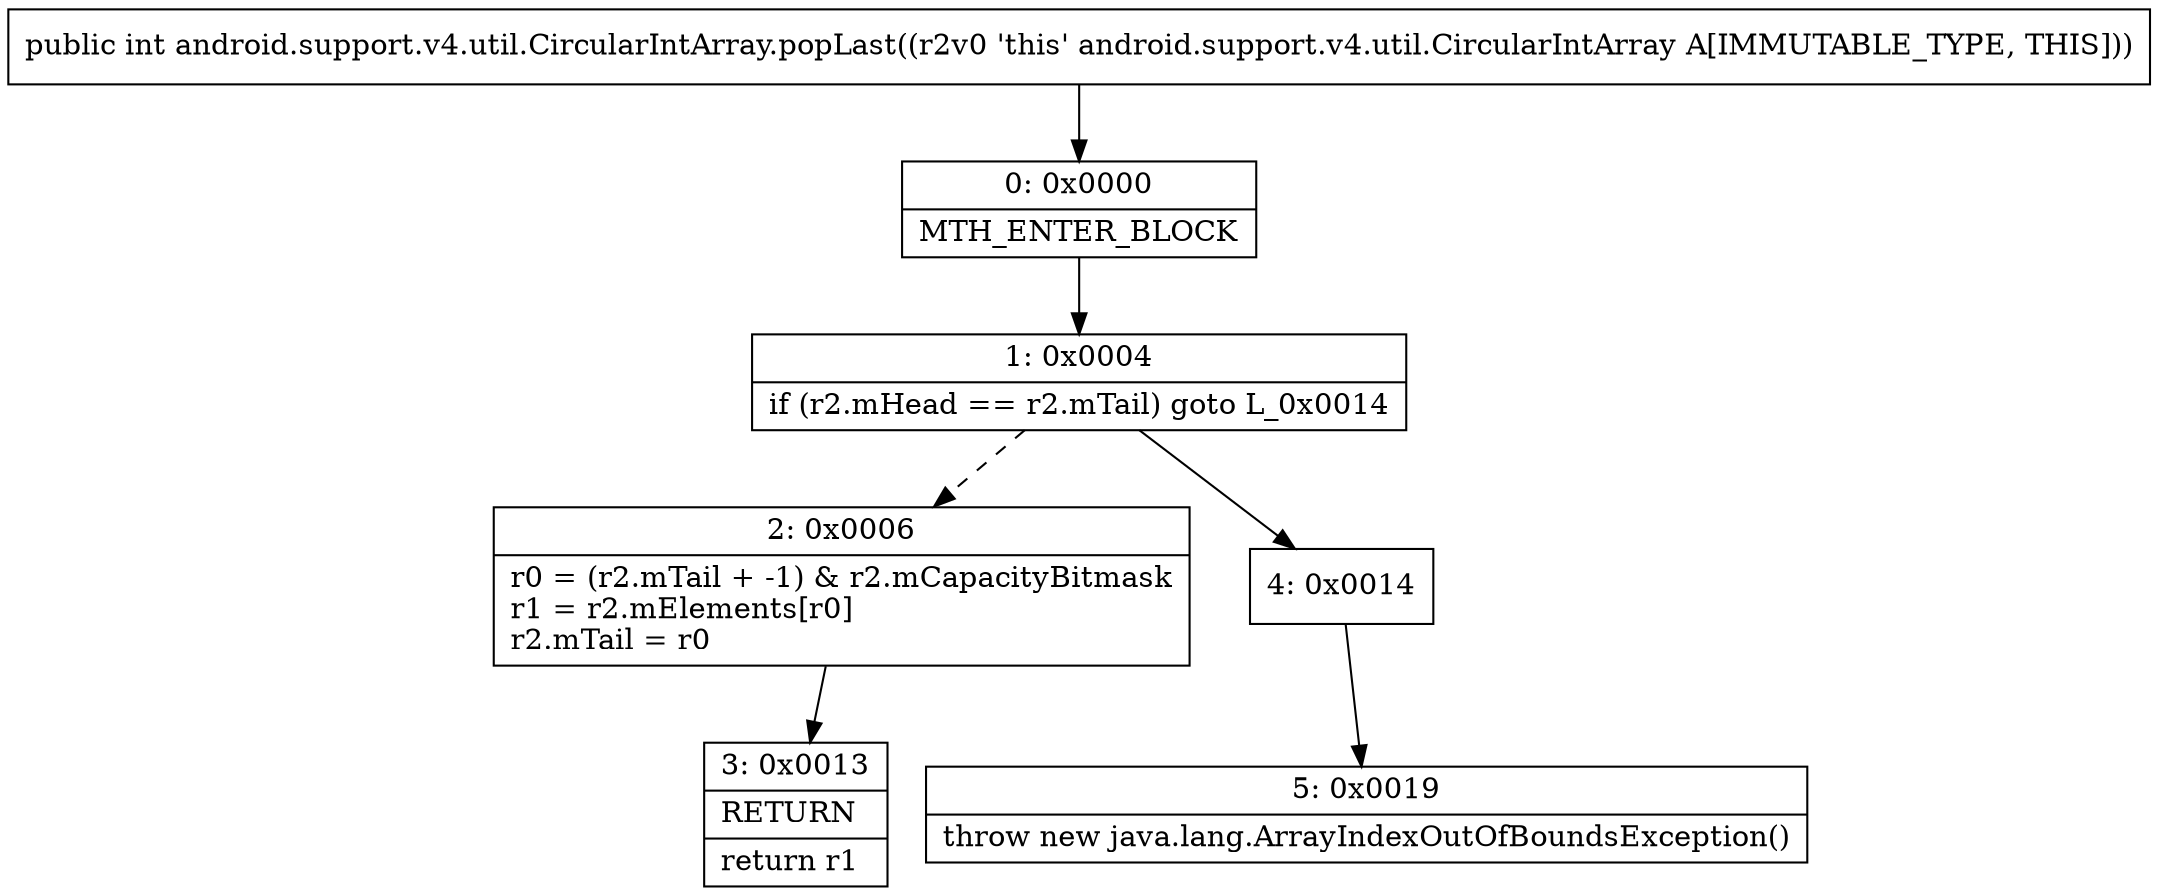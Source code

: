 digraph "CFG forandroid.support.v4.util.CircularIntArray.popLast()I" {
Node_0 [shape=record,label="{0\:\ 0x0000|MTH_ENTER_BLOCK\l}"];
Node_1 [shape=record,label="{1\:\ 0x0004|if (r2.mHead == r2.mTail) goto L_0x0014\l}"];
Node_2 [shape=record,label="{2\:\ 0x0006|r0 = (r2.mTail + \-1) & r2.mCapacityBitmask\lr1 = r2.mElements[r0]\lr2.mTail = r0\l}"];
Node_3 [shape=record,label="{3\:\ 0x0013|RETURN\l|return r1\l}"];
Node_4 [shape=record,label="{4\:\ 0x0014}"];
Node_5 [shape=record,label="{5\:\ 0x0019|throw new java.lang.ArrayIndexOutOfBoundsException()\l}"];
MethodNode[shape=record,label="{public int android.support.v4.util.CircularIntArray.popLast((r2v0 'this' android.support.v4.util.CircularIntArray A[IMMUTABLE_TYPE, THIS])) }"];
MethodNode -> Node_0;
Node_0 -> Node_1;
Node_1 -> Node_2[style=dashed];
Node_1 -> Node_4;
Node_2 -> Node_3;
Node_4 -> Node_5;
}

